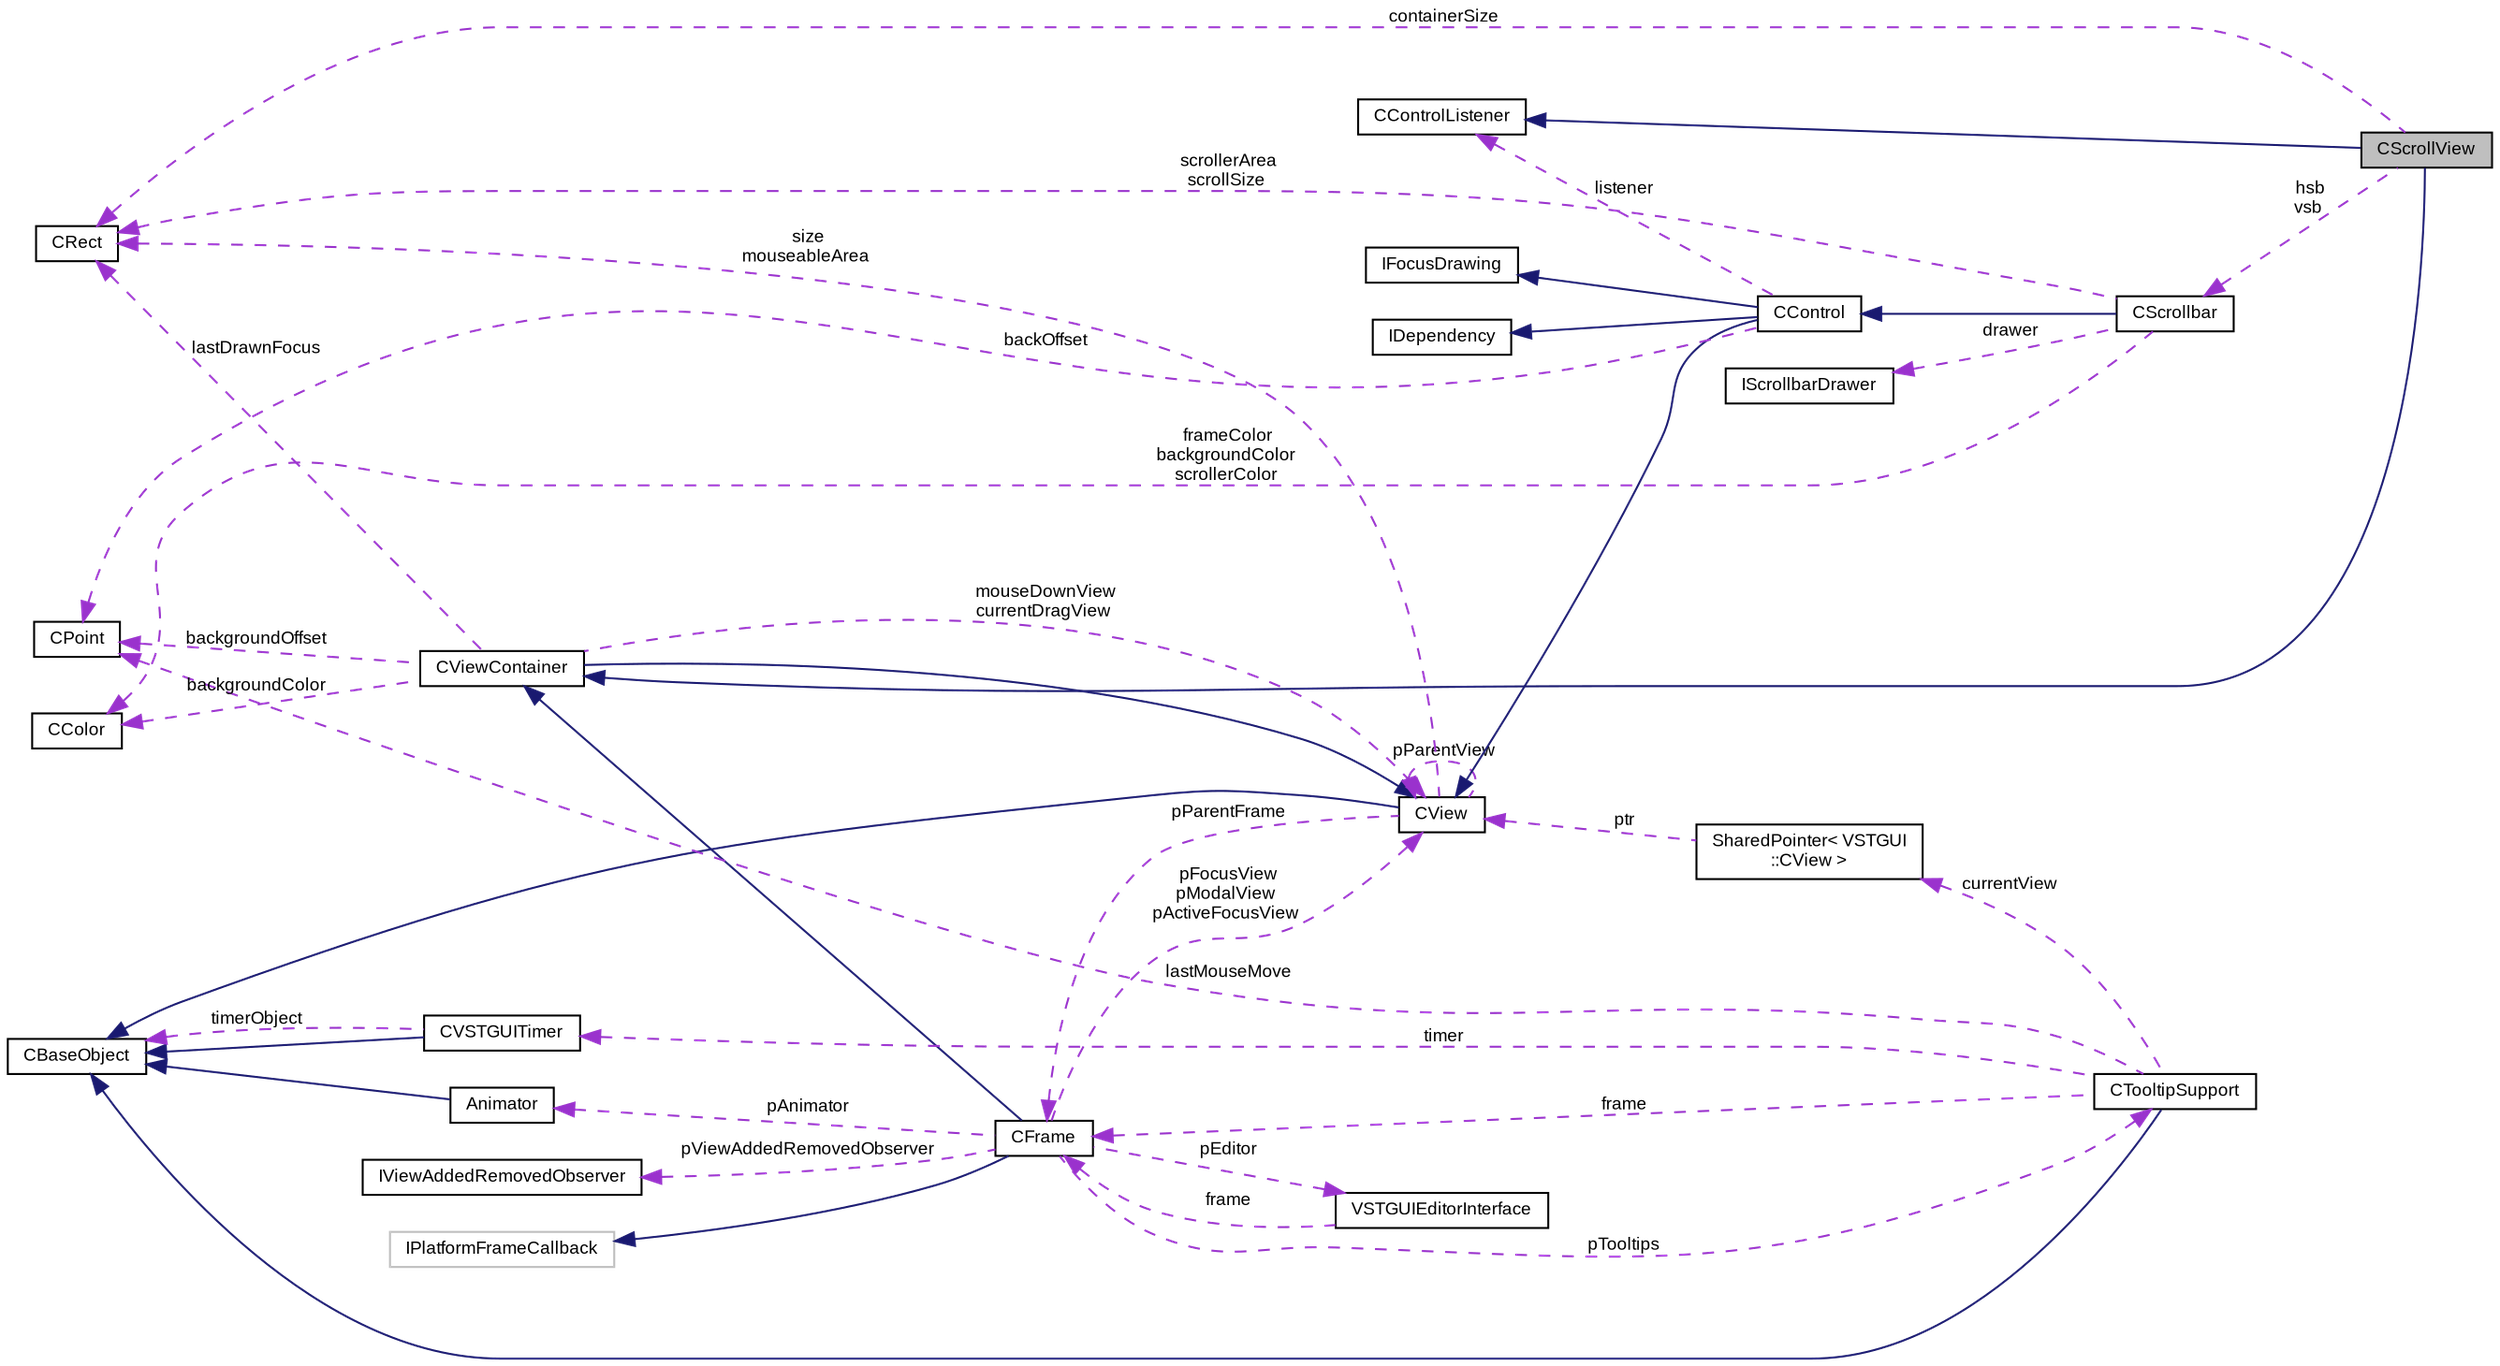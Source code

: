 digraph "CScrollView"
{
  bgcolor="transparent";
  edge [fontname="Arial",fontsize="9",labelfontname="Arial",labelfontsize="9"];
  node [fontname="Arial",fontsize="9",shape=record];
  rankdir="LR";
  Node1 [label="CScrollView",height=0.2,width=0.4,color="black", fillcolor="grey75", style="filled" fontcolor="black"];
  Node2 -> Node1 [dir="back",color="midnightblue",fontsize="9",style="solid",fontname="Arial"];
  Node2 [label="CViewContainer",height=0.2,width=0.4,color="black",URL="$class_v_s_t_g_u_i_1_1_c_view_container.html",tooltip="Container Class of CView objects. "];
  Node3 -> Node2 [dir="back",color="midnightblue",fontsize="9",style="solid",fontname="Arial"];
  Node3 [label="CView",height=0.2,width=0.4,color="black",URL="$class_v_s_t_g_u_i_1_1_c_view.html",tooltip="Base Class of all view objects. "];
  Node4 -> Node3 [dir="back",color="midnightblue",fontsize="9",style="solid",fontname="Arial"];
  Node4 [label="CBaseObject",height=0.2,width=0.4,color="black",URL="$class_v_s_t_g_u_i_1_1_c_base_object.html",tooltip="Base Object with reference counter. "];
  Node5 -> Node3 [dir="back",color="darkorchid3",fontsize="9",style="dashed",label=" pParentFrame" ,fontname="Arial"];
  Node5 [label="CFrame",height=0.2,width=0.4,color="black",URL="$class_v_s_t_g_u_i_1_1_c_frame.html",tooltip="The CFrame is the parent container of all views. "];
  Node2 -> Node5 [dir="back",color="midnightblue",fontsize="9",style="solid",fontname="Arial"];
  Node6 -> Node5 [dir="back",color="midnightblue",fontsize="9",style="solid",fontname="Arial"];
  Node6 [label="IPlatformFrameCallback",height=0.2,width=0.4,color="grey75"];
  Node7 -> Node5 [dir="back",color="darkorchid3",fontsize="9",style="dashed",label=" pViewAddedRemovedObserver" ,fontname="Arial"];
  Node7 [label="IViewAddedRemovedObserver",height=0.2,width=0.4,color="black",URL="$class_v_s_t_g_u_i_1_1_i_view_added_removed_observer.html",tooltip="view added removed observer interface for CFrame "];
  Node3 -> Node5 [dir="back",color="darkorchid3",fontsize="9",style="dashed",label=" pFocusView\npModalView\npActiveFocusView" ,fontname="Arial"];
  Node8 -> Node5 [dir="back",color="darkorchid3",fontsize="9",style="dashed",label=" pAnimator" ,fontname="Arial"];
  Node8 [label="Animator",height=0.2,width=0.4,color="black",URL="$class_v_s_t_g_u_i_1_1_animation_1_1_animator.html",tooltip="Animation runner. "];
  Node4 -> Node8 [dir="back",color="midnightblue",fontsize="9",style="solid",fontname="Arial"];
  Node9 -> Node5 [dir="back",color="darkorchid3",fontsize="9",style="dashed",label=" pTooltips" ,fontname="Arial"];
  Node9 [label="CTooltipSupport",height=0.2,width=0.4,color="black",URL="$class_v_s_t_g_u_i_1_1_c_tooltip_support.html",tooltip="Generic Tooltip Support class. "];
  Node4 -> Node9 [dir="back",color="midnightblue",fontsize="9",style="solid",fontname="Arial"];
  Node5 -> Node9 [dir="back",color="darkorchid3",fontsize="9",style="dashed",label=" frame" ,fontname="Arial"];
  Node10 -> Node9 [dir="back",color="darkorchid3",fontsize="9",style="dashed",label=" lastMouseMove" ,fontname="Arial"];
  Node10 [label="CPoint",height=0.2,width=0.4,color="black",URL="$struct_v_s_t_g_u_i_1_1_c_point.html",tooltip="Point structure. "];
  Node11 -> Node9 [dir="back",color="darkorchid3",fontsize="9",style="dashed",label=" timer" ,fontname="Arial"];
  Node11 [label="CVSTGUITimer",height=0.2,width=0.4,color="black",URL="$class_v_s_t_g_u_i_1_1_c_v_s_t_g_u_i_timer.html",tooltip="A timer class, which posts timer messages to CBaseObjects. "];
  Node4 -> Node11 [dir="back",color="midnightblue",fontsize="9",style="solid",fontname="Arial"];
  Node4 -> Node11 [dir="back",color="darkorchid3",fontsize="9",style="dashed",label=" timerObject" ,fontname="Arial"];
  Node12 -> Node9 [dir="back",color="darkorchid3",fontsize="9",style="dashed",label=" currentView" ,fontname="Arial"];
  Node12 [label="SharedPointer\< VSTGUI\l::CView \>",height=0.2,width=0.4,color="black",URL="$class_v_s_t_g_u_i_1_1_shared_pointer.html"];
  Node3 -> Node12 [dir="back",color="darkorchid3",fontsize="9",style="dashed",label=" ptr" ,fontname="Arial"];
  Node13 -> Node5 [dir="back",color="darkorchid3",fontsize="9",style="dashed",label=" pEditor" ,fontname="Arial"];
  Node13 [label="VSTGUIEditorInterface",height=0.2,width=0.4,color="black",URL="$class_v_s_t_g_u_i_1_1_v_s_t_g_u_i_editor_interface.html"];
  Node5 -> Node13 [dir="back",color="darkorchid3",fontsize="9",style="dashed",label=" frame" ,fontname="Arial"];
  Node3 -> Node3 [dir="back",color="darkorchid3",fontsize="9",style="dashed",label=" pParentView" ,fontname="Arial"];
  Node14 -> Node3 [dir="back",color="darkorchid3",fontsize="9",style="dashed",label=" size\nmouseableArea" ,fontname="Arial"];
  Node14 [label="CRect",height=0.2,width=0.4,color="black",URL="$struct_v_s_t_g_u_i_1_1_c_rect.html",tooltip="Rect structure. "];
  Node3 -> Node2 [dir="back",color="darkorchid3",fontsize="9",style="dashed",label=" mouseDownView\ncurrentDragView" ,fontname="Arial"];
  Node10 -> Node2 [dir="back",color="darkorchid3",fontsize="9",style="dashed",label=" backgroundOffset" ,fontname="Arial"];
  Node15 -> Node2 [dir="back",color="darkorchid3",fontsize="9",style="dashed",label=" backgroundColor" ,fontname="Arial"];
  Node15 [label="CColor",height=0.2,width=0.4,color="black",URL="$struct_v_s_t_g_u_i_1_1_c_color.html",tooltip="RGBA Color structure. "];
  Node14 -> Node2 [dir="back",color="darkorchid3",fontsize="9",style="dashed",label=" lastDrawnFocus" ,fontname="Arial"];
  Node16 -> Node1 [dir="back",color="midnightblue",fontsize="9",style="solid",fontname="Arial"];
  Node16 [label="CControlListener",height=0.2,width=0.4,color="black",URL="$class_c_control_listener.html"];
  Node17 -> Node1 [dir="back",color="darkorchid3",fontsize="9",style="dashed",label=" hsb\nvsb" ,fontname="Arial"];
  Node17 [label="CScrollbar",height=0.2,width=0.4,color="black",URL="$class_v_s_t_g_u_i_1_1_c_scrollbar.html",tooltip="a scrollbar control "];
  Node18 -> Node17 [dir="back",color="midnightblue",fontsize="9",style="solid",fontname="Arial"];
  Node18 [label="CControl",height=0.2,width=0.4,color="black",URL="$class_v_s_t_g_u_i_1_1_c_control.html",tooltip="base class of all VSTGUI controls "];
  Node3 -> Node18 [dir="back",color="midnightblue",fontsize="9",style="solid",fontname="Arial"];
  Node19 -> Node18 [dir="back",color="midnightblue",fontsize="9",style="solid",fontname="Arial"];
  Node19 [label="IFocusDrawing",height=0.2,width=0.4,color="black",URL="$class_v_s_t_g_u_i_1_1_i_focus_drawing.html",tooltip="Custom focus drawing interface. "];
  Node20 -> Node18 [dir="back",color="midnightblue",fontsize="9",style="solid",fontname="Arial"];
  Node20 [label="IDependency",height=0.2,width=0.4,color="black",URL="$class_v_s_t_g_u_i_1_1_i_dependency.html",tooltip="simple dependency between objects. "];
  Node16 -> Node18 [dir="back",color="darkorchid3",fontsize="9",style="dashed",label=" listener" ,fontname="Arial"];
  Node10 -> Node18 [dir="back",color="darkorchid3",fontsize="9",style="dashed",label=" backOffset" ,fontname="Arial"];
  Node21 -> Node17 [dir="back",color="darkorchid3",fontsize="9",style="dashed",label=" drawer" ,fontname="Arial"];
  Node21 [label="IScrollbarDrawer",height=0.2,width=0.4,color="black",URL="$class_v_s_t_g_u_i_1_1_i_scrollbar_drawer.html"];
  Node15 -> Node17 [dir="back",color="darkorchid3",fontsize="9",style="dashed",label=" frameColor\nbackgroundColor\nscrollerColor" ,fontname="Arial"];
  Node14 -> Node17 [dir="back",color="darkorchid3",fontsize="9",style="dashed",label=" scrollerArea\nscrollSize" ,fontname="Arial"];
  Node14 -> Node1 [dir="back",color="darkorchid3",fontsize="9",style="dashed",label=" containerSize" ,fontname="Arial"];
}
